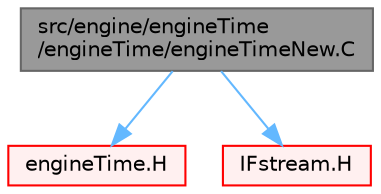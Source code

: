 digraph "src/engine/engineTime/engineTime/engineTimeNew.C"
{
 // LATEX_PDF_SIZE
  bgcolor="transparent";
  edge [fontname=Helvetica,fontsize=10,labelfontname=Helvetica,labelfontsize=10];
  node [fontname=Helvetica,fontsize=10,shape=box,height=0.2,width=0.4];
  Node1 [id="Node000001",label="src/engine/engineTime\l/engineTime/engineTimeNew.C",height=0.2,width=0.4,color="gray40", fillcolor="grey60", style="filled", fontcolor="black",tooltip=" "];
  Node1 -> Node2 [id="edge1_Node000001_Node000002",color="steelblue1",style="solid",tooltip=" "];
  Node2 [id="Node000002",label="engineTime.H",height=0.2,width=0.4,color="red", fillcolor="#FFF0F0", style="filled",URL="$engineTime_8H.html",tooltip=" "];
  Node1 -> Node249 [id="edge2_Node000001_Node000249",color="steelblue1",style="solid",tooltip=" "];
  Node249 [id="Node000249",label="IFstream.H",height=0.2,width=0.4,color="red", fillcolor="#FFF0F0", style="filled",URL="$IFstream_8H.html",tooltip=" "];
}

